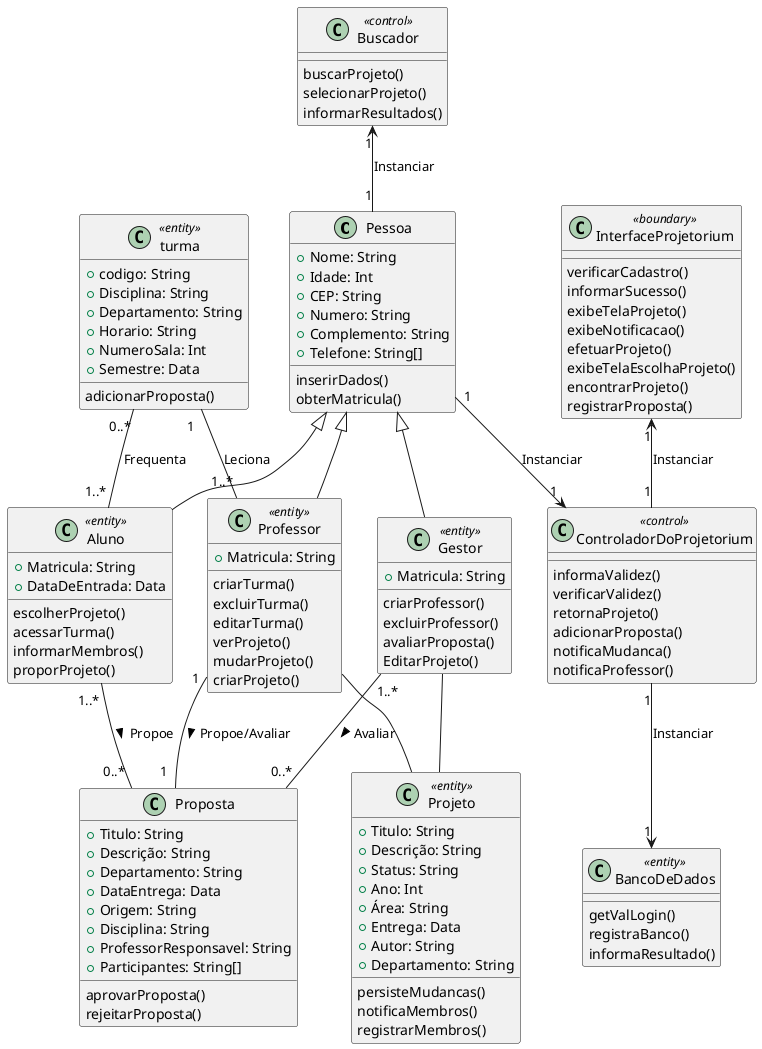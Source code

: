 @startuml ClasseDeProjeto

    class Pessoa{
        +Nome: String
        +Idade: Int
        +CEP: String
        +Numero: String
        +Complemento: String
        +Telefone: String[]
        inserirDados()
        obterMatricula()
    }

    class Professor <<entity>>{
        +Matricula: String 
        criarTurma()
        excluirTurma()
        editarTurma()
        verProjeto()
        mudarProjeto()
        criarProjeto()
    }

    class Aluno <<entity>>{
        +Matricula: String
        +DataDeEntrada: Data
        escolherProjeto()
        acessarTurma()
        informarMembros()
        proporProjeto()
    }

    class Gestor <<entity>>{
        +Matricula: String
        criarProfessor()
        excluirProfessor()
        avaliarProposta()
        EditarProjeto()
    }

    class Projeto <<entity>>{
        +Titulo: String
        +Descrição: String
        +Status: String
        +Ano: Int
        +Área: String
        +Entrega: Data
        +Autor: String
        +Departamento: String
        persisteMudancas()
        notificaMembros()
        registrarMembros()
    }

    class turma <<entity>>{
        +codigo: String
        +Disciplina: String
        +Departamento: String
        +Horario: String
        +NumeroSala: Int
        +Semestre: Data
        adicionarProposta()
    }

    class Proposta{
        +Titulo: String
        +Descrição: String
        +Departamento: String
        +DataEntrega: Data
        +Origem: String
        +Disciplina: String
        +ProfessorResponsavel: String
        +Participantes: String[]
        aprovarProposta()
        rejeitarProposta()

    }

    class Buscador <<control>> {
    buscarProjeto()
    selecionarProjeto()
    informarResultados()
}
    
    class InterfaceProjetorium <<boundary>>{
        verificarCadastro()
        informarSucesso()
        exibeTelaProjeto()
        exibeNotificacao()
        efetuarProjeto()
        exibeTelaEscolhaProjeto()
        encontrarProjeto()
        registrarProposta()
    }
    class ControladorDoProjetorium <<control>>{
        informaValidez()
        verificarValidez()
        retornaProjeto()
        adicionarProposta()
        notificaMudanca()
        notificaProfessor()
        
    }

    class BancoDeDados <<entity>> {
        getValLogin()
        registraBanco()
        informaResultado()
    }

    Pessoa <|-- Professor
    Pessoa <|-- Aluno
    Pessoa <|-- Gestor
    Buscador "1" <-- "1" Pessoa: Instanciar
    Pessoa "1" --> "1" ControladorDoProjetorium: Instanciar
    InterfaceProjetorium "1" <-- "1" ControladorDoProjetorium: Instanciar
    ControladorDoProjetorium "1" --> "1" BancoDeDados: Instanciar

    Aluno "1..* " -- "0..* " Proposta: Propoe >
    Gestor "1..*      "  -- "      0..*" Proposta : Avaliar >
    Professor "1" --  "1  " Proposta: Propoe/Avaliar >

    Gestor  --  Projeto
    Professor  --  Projeto

    turma "0..*" -- "1..* " Aluno : Frequenta
    turma "1   "-- "1..*" Professor: Leciona

@enduml
